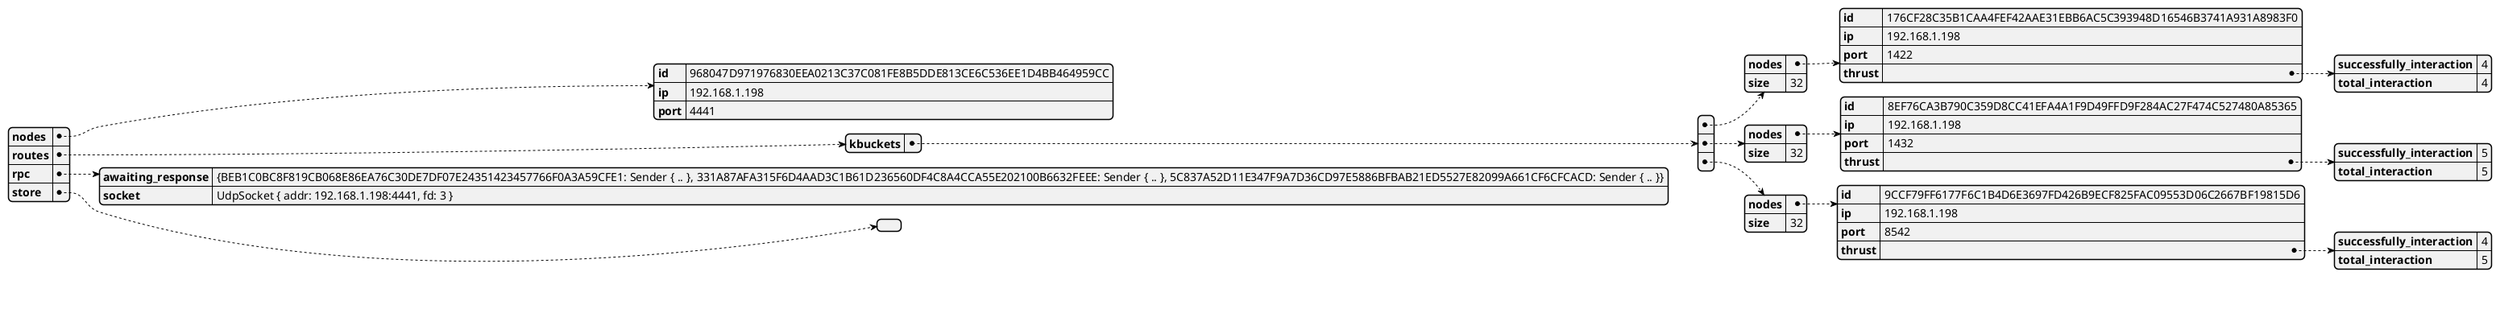 @startjson
{"nodes":{"id":"968047D971976830EEA0213C37C081FE8B5DDE813CE6C536EE1D4BB464959CC","ip":"192.168.1.198","port":4441},"routes":{"kbuckets":[{"nodes":{"id":"176CF28C35B1CAA4FEF42AAE31EBB6AC5C393948D16546B3741A931A8983F0","ip":"192.168.1.198","port":1422,"thrust":{"successfully_interaction":4,"total_interaction":4}},"size":32},{"nodes":{"id":"8EF76CA3B790C359D8CC41EFA4A1F9D49FFD9F284AC27F474C527480A85365","ip":"192.168.1.198","port":1432,"thrust":{"successfully_interaction":5,"total_interaction":5}},"size":32},{"nodes":{"id":"9CCF79FF6177F6C1B4D6E3697FD426B9ECF825FAC09553D06C2667BF19815D6","ip":"192.168.1.198","port":8542,"thrust":{"successfully_interaction":4,"total_interaction":5}},"size":32}]},"rpc":{"awaiting_response":"{BEB1C0BC8F819CB068E86EA76C30DE7DF07E24351423457766F0A3A59CFE1: Sender { .. }, 331A87AFA315F6D4AAD3C1B61D236560DF4C8A4CCA55E202100B6632FEEE: Sender { .. }, 5C837A52D11E347F9A7D36CD97E5886BFBAB21ED5527E82099A661CF6CFCACD: Sender { .. }}","socket":"UdpSocket { addr: 192.168.1.198:4441, fd: 3 }"},"store":[]}
@endjson